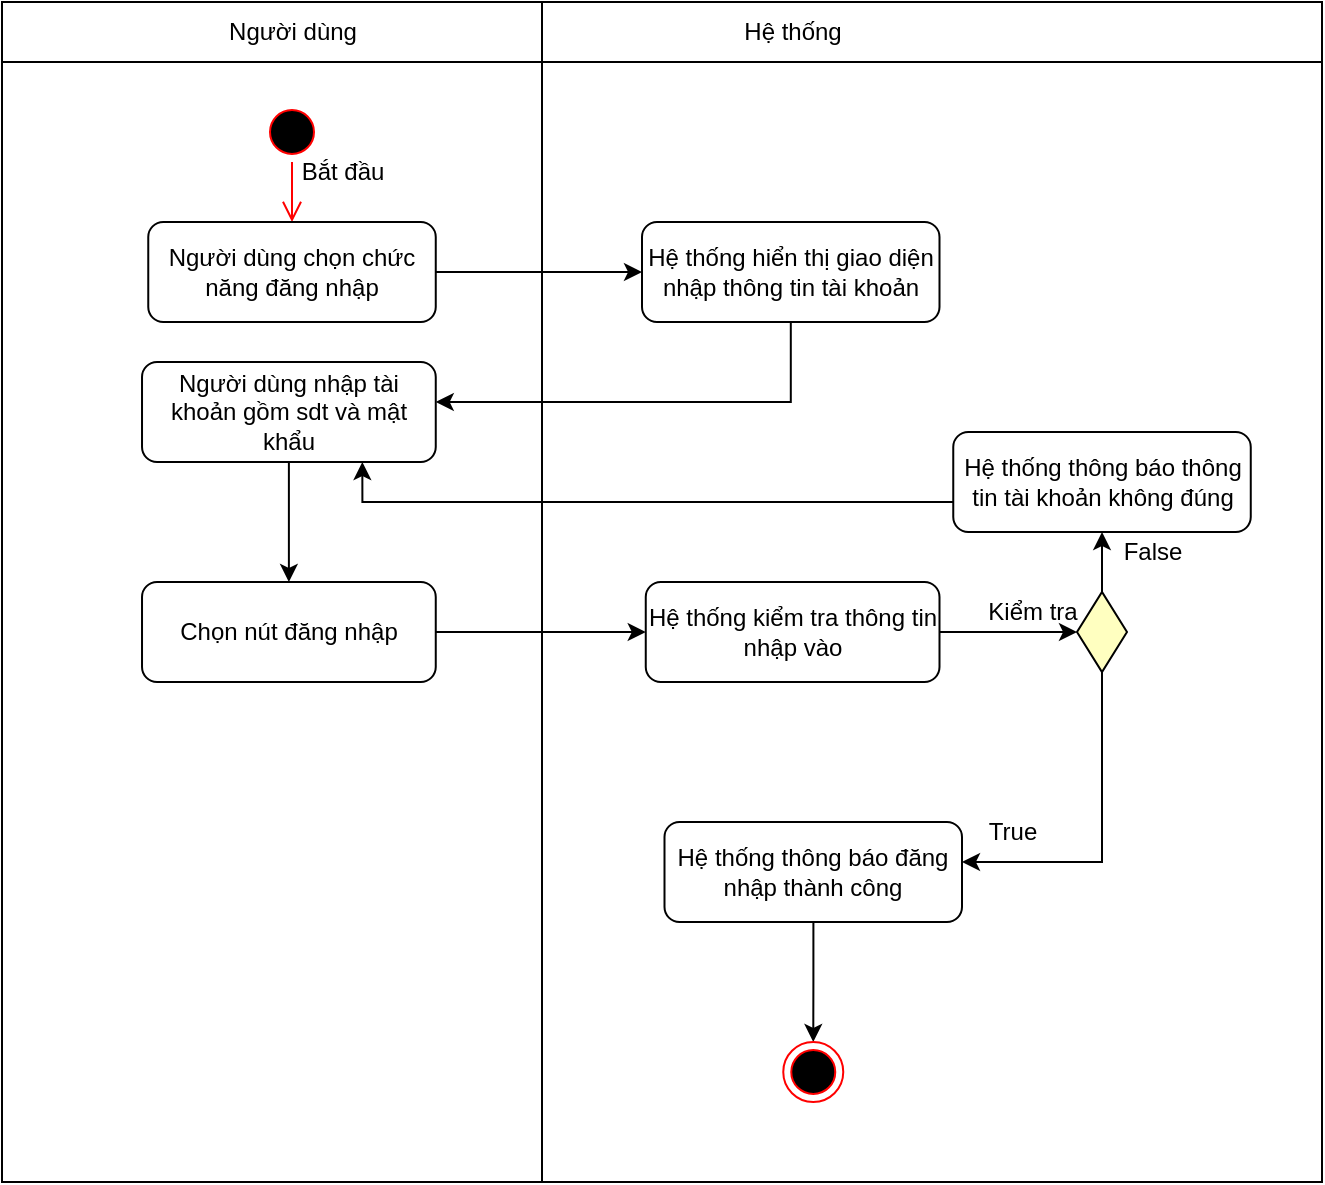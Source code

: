 <mxfile version="24.8.3">
  <diagram name="Page-1" id="r07KM_uO-XKKhlRzkbs1">
    <mxGraphModel dx="1050" dy="529" grid="1" gridSize="10" guides="1" tooltips="1" connect="1" arrows="1" fold="1" page="1" pageScale="1" pageWidth="850" pageHeight="1100" math="0" shadow="0">
      <root>
        <mxCell id="0" />
        <mxCell id="1" parent="0" />
        <mxCell id="HwK68-7o1LPMBd7qt5wM-1" value="" style="shape=internalStorage;whiteSpace=wrap;html=1;backgroundOutline=1;dx=270;dy=30;" parent="1" vertex="1">
          <mxGeometry x="180" y="160" width="660" height="590" as="geometry" />
        </mxCell>
        <mxCell id="HwK68-7o1LPMBd7qt5wM-2" value="Người dùng" style="text;html=1;align=center;verticalAlign=middle;resizable=0;points=[];autosize=1;strokeColor=none;fillColor=none;" parent="1" vertex="1">
          <mxGeometry x="280" y="160" width="90" height="30" as="geometry" />
        </mxCell>
        <mxCell id="HwK68-7o1LPMBd7qt5wM-3" value="Hệ thống" style="text;html=1;align=center;verticalAlign=middle;resizable=0;points=[];autosize=1;strokeColor=none;fillColor=none;" parent="1" vertex="1">
          <mxGeometry x="540" y="160" width="70" height="30" as="geometry" />
        </mxCell>
        <mxCell id="HwK68-7o1LPMBd7qt5wM-4" value="" style="ellipse;html=1;shape=startState;fillColor=#000000;strokeColor=#ff0000;" parent="1" vertex="1">
          <mxGeometry x="310" y="210" width="30" height="30" as="geometry" />
        </mxCell>
        <mxCell id="HwK68-7o1LPMBd7qt5wM-5" value="" style="edgeStyle=orthogonalEdgeStyle;html=1;verticalAlign=bottom;endArrow=open;endSize=8;strokeColor=#ff0000;rounded=0;" parent="1" source="HwK68-7o1LPMBd7qt5wM-4" target="HwK68-7o1LPMBd7qt5wM-8" edge="1">
          <mxGeometry relative="1" as="geometry">
            <mxPoint x="325" y="290" as="targetPoint" />
          </mxGeometry>
        </mxCell>
        <mxCell id="HwK68-7o1LPMBd7qt5wM-6" value="Bắt đầu" style="text;html=1;align=center;verticalAlign=middle;resizable=0;points=[];autosize=1;strokeColor=none;fillColor=none;" parent="1" vertex="1">
          <mxGeometry x="320" y="230" width="60" height="30" as="geometry" />
        </mxCell>
        <mxCell id="HwK68-7o1LPMBd7qt5wM-10" value="" style="edgeStyle=orthogonalEdgeStyle;rounded=0;orthogonalLoop=1;jettySize=auto;html=1;" parent="1" source="HwK68-7o1LPMBd7qt5wM-8" target="HwK68-7o1LPMBd7qt5wM-9" edge="1">
          <mxGeometry relative="1" as="geometry" />
        </mxCell>
        <mxCell id="HwK68-7o1LPMBd7qt5wM-8" value="Người dùng chọn chức năng đăng nhập" style="rounded=1;whiteSpace=wrap;html=1;" parent="1" vertex="1">
          <mxGeometry x="253.13" y="270" width="143.75" height="50" as="geometry" />
        </mxCell>
        <mxCell id="HwK68-7o1LPMBd7qt5wM-13" value="" style="edgeStyle=orthogonalEdgeStyle;rounded=0;orthogonalLoop=1;jettySize=auto;html=1;" parent="1" source="HwK68-7o1LPMBd7qt5wM-9" target="HwK68-7o1LPMBd7qt5wM-12" edge="1">
          <mxGeometry relative="1" as="geometry">
            <Array as="points">
              <mxPoint x="575" y="360" />
            </Array>
          </mxGeometry>
        </mxCell>
        <mxCell id="HwK68-7o1LPMBd7qt5wM-9" value="Hệ thống hiển thị giao diện nhập thông tin tài khoản" style="rounded=1;whiteSpace=wrap;html=1;" parent="1" vertex="1">
          <mxGeometry x="500" y="270" width="148.75" height="50" as="geometry" />
        </mxCell>
        <mxCell id="HwK68-7o1LPMBd7qt5wM-16" value="" style="edgeStyle=orthogonalEdgeStyle;rounded=0;orthogonalLoop=1;jettySize=auto;html=1;" parent="1" source="HwK68-7o1LPMBd7qt5wM-12" target="HwK68-7o1LPMBd7qt5wM-15" edge="1">
          <mxGeometry relative="1" as="geometry" />
        </mxCell>
        <mxCell id="HwK68-7o1LPMBd7qt5wM-12" value="Người dùng nhập tài khoản gồm sdt và mật khẩu" style="rounded=1;whiteSpace=wrap;html=1;" parent="1" vertex="1">
          <mxGeometry x="250.01" y="340" width="146.87" height="50" as="geometry" />
        </mxCell>
        <mxCell id="HwK68-7o1LPMBd7qt5wM-18" value="" style="edgeStyle=orthogonalEdgeStyle;rounded=0;orthogonalLoop=1;jettySize=auto;html=1;" parent="1" source="HwK68-7o1LPMBd7qt5wM-15" target="HwK68-7o1LPMBd7qt5wM-17" edge="1">
          <mxGeometry relative="1" as="geometry" />
        </mxCell>
        <mxCell id="HwK68-7o1LPMBd7qt5wM-15" value="Chọn nút đăng nhập" style="rounded=1;whiteSpace=wrap;html=1;" parent="1" vertex="1">
          <mxGeometry x="250.01" y="450" width="146.87" height="50" as="geometry" />
        </mxCell>
        <mxCell id="HwK68-7o1LPMBd7qt5wM-22" style="edgeStyle=orthogonalEdgeStyle;rounded=0;orthogonalLoop=1;jettySize=auto;html=1;entryX=0.5;entryY=1;entryDx=0;entryDy=0;" parent="1" source="HwK68-7o1LPMBd7qt5wM-17" target="HwK68-7o1LPMBd7qt5wM-19" edge="1">
          <mxGeometry relative="1" as="geometry" />
        </mxCell>
        <mxCell id="HwK68-7o1LPMBd7qt5wM-17" value="Hệ thống kiểm tra thông tin nhập vào" style="rounded=1;whiteSpace=wrap;html=1;" parent="1" vertex="1">
          <mxGeometry x="501.88" y="450" width="146.87" height="50" as="geometry" />
        </mxCell>
        <mxCell id="HwK68-7o1LPMBd7qt5wM-25" style="edgeStyle=orthogonalEdgeStyle;rounded=0;orthogonalLoop=1;jettySize=auto;html=1;entryX=0.5;entryY=1;entryDx=0;entryDy=0;" parent="1" source="HwK68-7o1LPMBd7qt5wM-19" target="HwK68-7o1LPMBd7qt5wM-24" edge="1">
          <mxGeometry relative="1" as="geometry" />
        </mxCell>
        <mxCell id="HwK68-7o1LPMBd7qt5wM-30" style="edgeStyle=orthogonalEdgeStyle;rounded=0;orthogonalLoop=1;jettySize=auto;html=1;" parent="1" source="HwK68-7o1LPMBd7qt5wM-19" target="HwK68-7o1LPMBd7qt5wM-29" edge="1">
          <mxGeometry relative="1" as="geometry">
            <Array as="points">
              <mxPoint x="730" y="590" />
            </Array>
          </mxGeometry>
        </mxCell>
        <mxCell id="HwK68-7o1LPMBd7qt5wM-19" value="" style="rhombus;whiteSpace=wrap;html=1;fontColor=#000000;fillColor=#ffffc0;strokeColor=#000000;rotation=90;" parent="1" vertex="1">
          <mxGeometry x="710" y="462.5" width="40" height="25" as="geometry" />
        </mxCell>
        <mxCell id="HwK68-7o1LPMBd7qt5wM-23" value="Kiểm tra" style="text;html=1;align=center;verticalAlign=middle;resizable=0;points=[];autosize=1;strokeColor=none;fillColor=none;" parent="1" vertex="1">
          <mxGeometry x="660" y="450" width="70" height="30" as="geometry" />
        </mxCell>
        <mxCell id="HwK68-7o1LPMBd7qt5wM-26" style="edgeStyle=orthogonalEdgeStyle;rounded=0;orthogonalLoop=1;jettySize=auto;html=1;entryX=0.75;entryY=1;entryDx=0;entryDy=0;" parent="1" source="HwK68-7o1LPMBd7qt5wM-24" target="HwK68-7o1LPMBd7qt5wM-12" edge="1">
          <mxGeometry relative="1" as="geometry">
            <Array as="points">
              <mxPoint x="360" y="410" />
            </Array>
          </mxGeometry>
        </mxCell>
        <mxCell id="HwK68-7o1LPMBd7qt5wM-24" value="Hệ thống thông báo thông tin tài khoản không đúng" style="rounded=1;whiteSpace=wrap;html=1;" parent="1" vertex="1">
          <mxGeometry x="655.63" y="375" width="148.75" height="50" as="geometry" />
        </mxCell>
        <mxCell id="HwK68-7o1LPMBd7qt5wM-27" value="False" style="text;html=1;align=center;verticalAlign=middle;resizable=0;points=[];autosize=1;strokeColor=none;fillColor=none;" parent="1" vertex="1">
          <mxGeometry x="730" y="420" width="50" height="30" as="geometry" />
        </mxCell>
        <mxCell id="HwK68-7o1LPMBd7qt5wM-28" value="True" style="text;html=1;align=center;verticalAlign=middle;resizable=0;points=[];autosize=1;strokeColor=none;fillColor=none;" parent="1" vertex="1">
          <mxGeometry x="660" y="560" width="50" height="30" as="geometry" />
        </mxCell>
        <mxCell id="HwK68-7o1LPMBd7qt5wM-32" style="edgeStyle=orthogonalEdgeStyle;rounded=0;orthogonalLoop=1;jettySize=auto;html=1;entryX=0.5;entryY=0;entryDx=0;entryDy=0;" parent="1" source="HwK68-7o1LPMBd7qt5wM-29" target="HwK68-7o1LPMBd7qt5wM-31" edge="1">
          <mxGeometry relative="1" as="geometry" />
        </mxCell>
        <mxCell id="HwK68-7o1LPMBd7qt5wM-29" value="Hệ thống thông báo đăng nhập thành công" style="rounded=1;whiteSpace=wrap;html=1;" parent="1" vertex="1">
          <mxGeometry x="511.25" y="570" width="148.75" height="50" as="geometry" />
        </mxCell>
        <mxCell id="HwK68-7o1LPMBd7qt5wM-31" value="" style="ellipse;html=1;shape=endState;fillColor=#000000;strokeColor=#ff0000;" parent="1" vertex="1">
          <mxGeometry x="570.63" y="680" width="30" height="30" as="geometry" />
        </mxCell>
      </root>
    </mxGraphModel>
  </diagram>
</mxfile>
